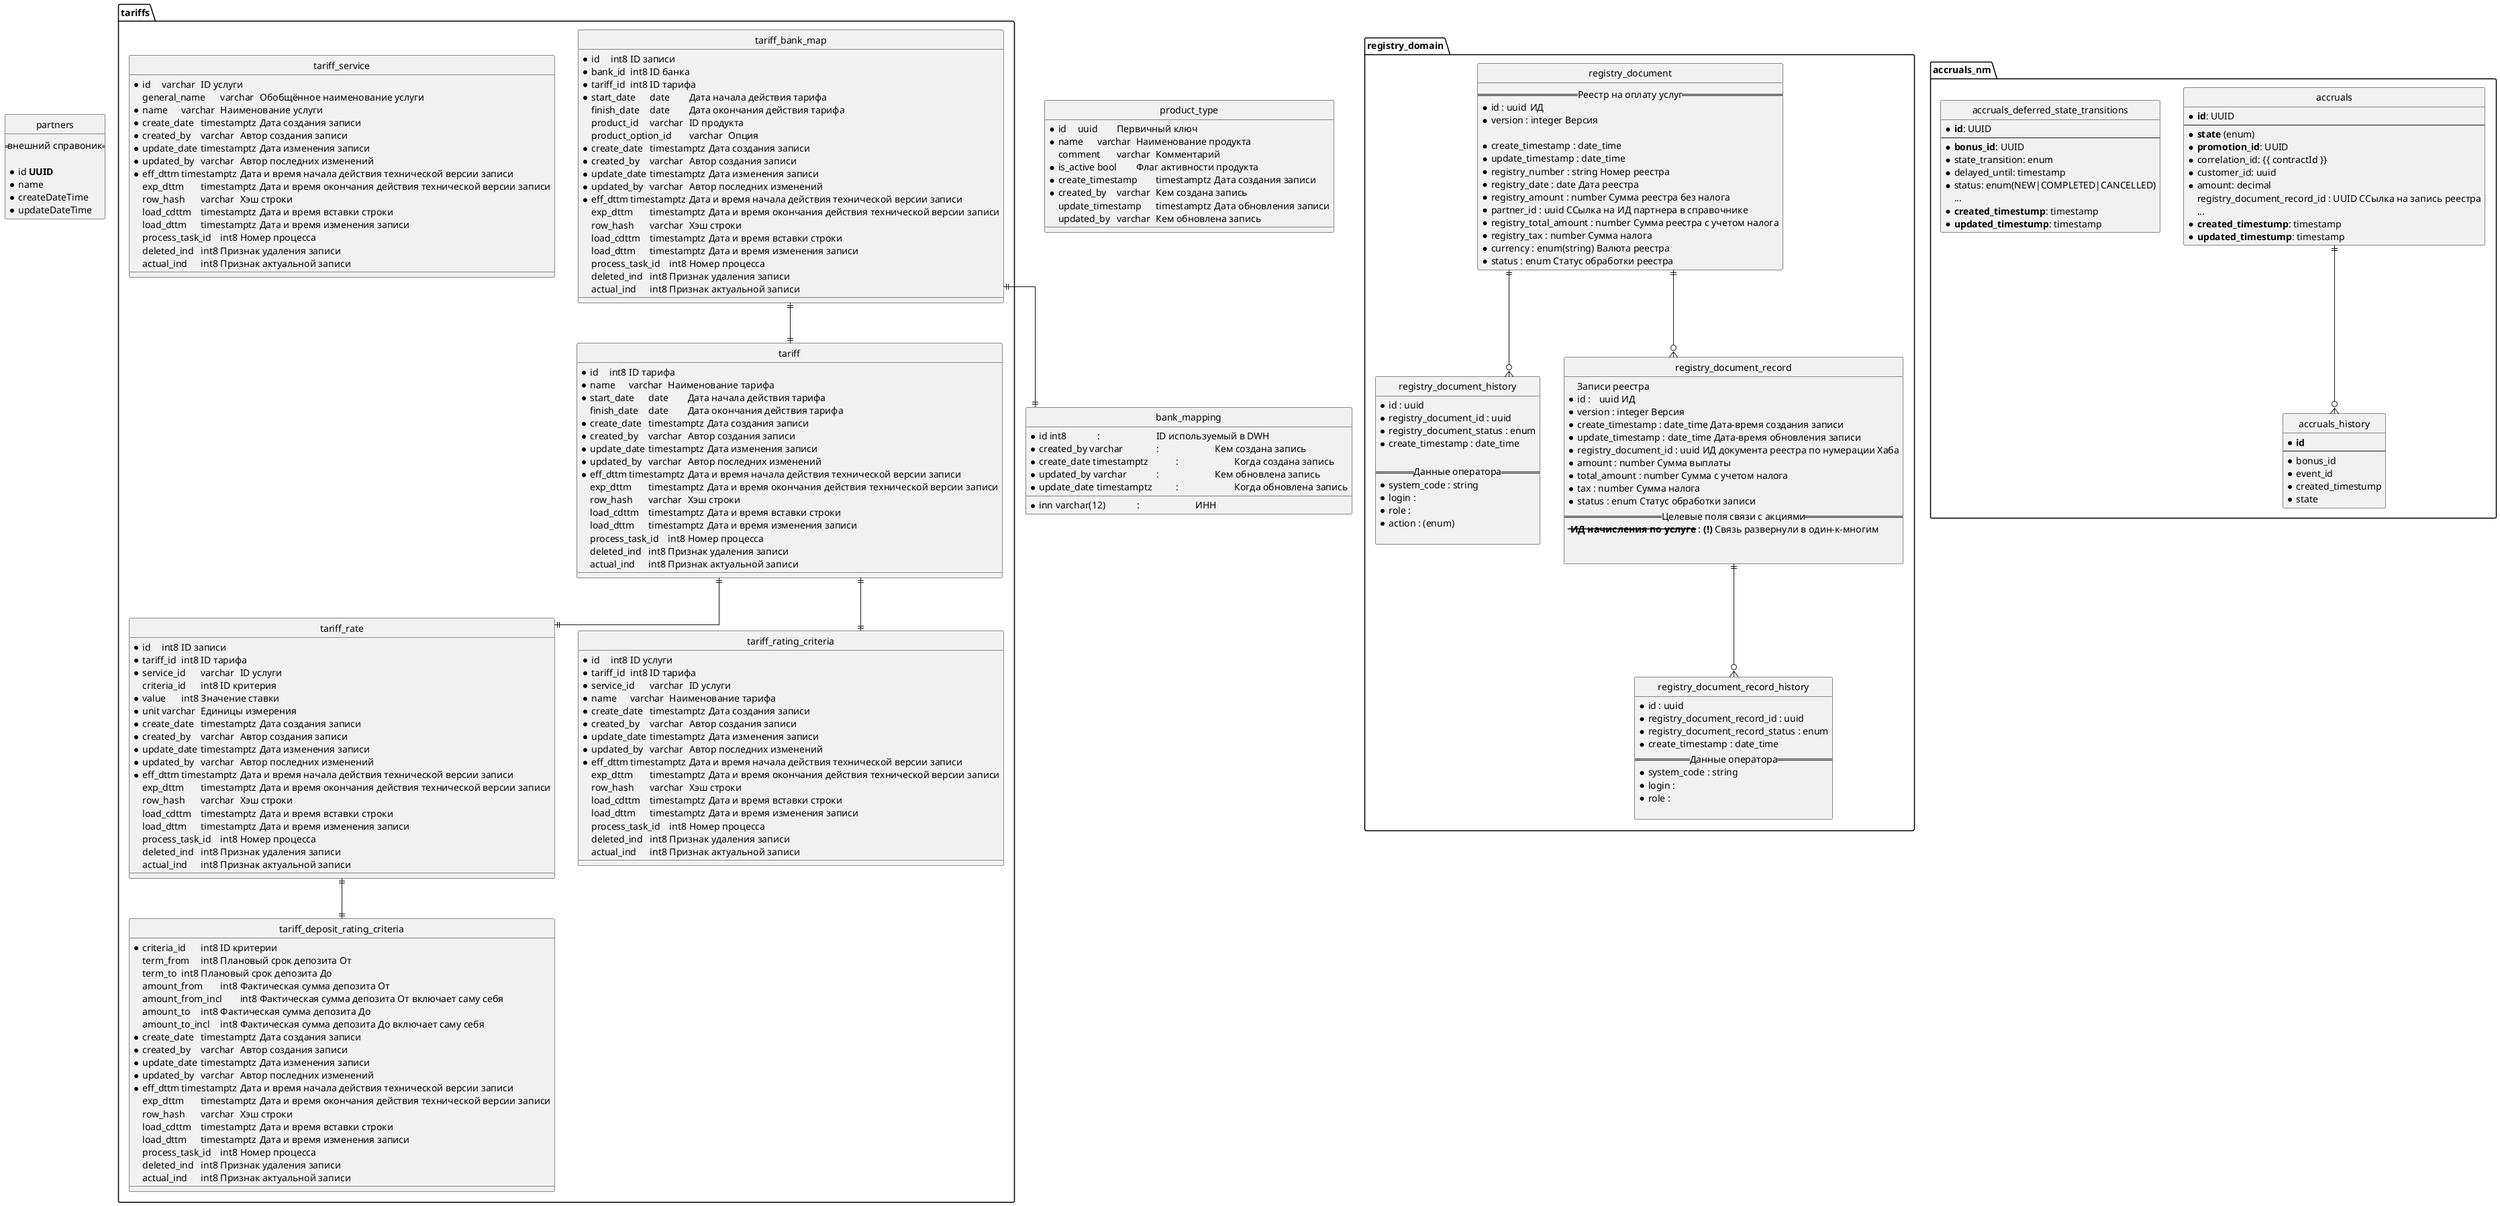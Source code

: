 


@startuml
hide circle
skinparam linetype ortho




namespace registry_domain {

entity registry_document{
== Реестр на оплату услуг ==
* id : uuid	ИД
* version : integer Версия

* create_timestamp : date_time
* update_timestamp : date_time
* registry_number : string Номер реестра
* registry_date : date Дата реестра
* registry_amount : number Сумма реестра без налога
* partner_id : uuid ССылка на ИД партнера в справочнике
* registry_total_amount : number Сумма реестра с учетом налога
* registry_tax : number Сумма налога
* currency : enum(string) Валюта реестра
* status : enum Статус обработки реестра
}

entity registry_document_history{
* id : uuid
* registry_document_id : uuid
* registry_document_status : enum
* create_timestamp : date_time

== Данные оператора ==
* system_code : string
* login :
* role :
* action : (enum)

}


entity registry_document_record{
Записи реестра
* id :	 uuid ИД
* version : integer Версия
* create_timestamp : date_time Дата-время создания записи
* update_timestamp : date_time Дата-время обновления записи
* registry_document_id : uuid ИД документа реестра по нумерации Хаба
* amount : number Сумма выплаты
* total_amount : number Сумма с учетом налога
* tax : number Сумма налога
* status : enum Статус обработки записи
== Целевые поля связи с акциями ==
 -- **ИД начисления по услуге**-- : **(!)** Связь развернули в один-к-многим


}



entity registry_document_record_history{
* id : uuid
* registry_document_record_id : uuid
* registry_document_record_status : enum
* create_timestamp : date_time
== Данные оператора ==
* system_code : string
* login :
* role :

}

}



namespace accruals_nm {


entity accruals {
  * **id**: UUID
  --
  * **state** (enum)
  * **promotion_id**: UUID
  * correlation_id: {{ contractId }}
  * customer_id: uuid
  * amount: decimal
    registry_document_record_id : UUID ССылка на запись реестра
  ...
  * **created_timestump**: timestamp
  * **updated_timestump**: timestamp
}
entity accruals_history {
    * **id**
    --
    * bonus_id
    * event_id
    * created_timestump
    * state
}
entity accruals_deferred_state_transitions {
  * **id**: UUID
  --
  * **bonus_id**: UUID
  * state_transition: enum
  * delayed_until: timestamp
  * status: enum(NEW|COMPLETED|CANCELLED)
  ...
  * **created_timestump**: timestamp
  * **updated_timestump**: timestamp
}
}








entity partners {
== внешний справоник ==

* id **UUID**
* name
* createDateTime
* updateDateTime
}

entity bank_mapping {

* 	id int8		:			ID используемый в DWH
* 	inn varchar(12)		:			ИНН
* 	created_by varchar		:			Кем создана запись
* 	create_date timestamptz		:			Когда создана запись
* 	updated_by varchar		:			Кем обновлена запись
* 	update_date timestamptz		:			Когда обновлена запись


}


entity product_type  {
* 	id	uuid	Первичный ключ
* 	name	varchar	Наименование продукта
	comment	varchar	Комментарий
* 	is_active	bool	Флаг активности продукта
* 	create_timestamp	timestamptz	Дата создания записи
* 	created_by	varchar	Кем создана запись
	update_timestamp	timestamptz	Дата обновления записи
	updated_by	varchar	Кем обновлена запись

}

namespace tariffs {

entity tariff {
* 	id	int8	ID тарифа
* 	name	varchar	Наименование тарифа
* 	start_date	date	Дата начала действия тарифа
	finish_date	date	Дата окончания действия тарифа
* 	create_date	timestamptz	Дата создания записи
* 	created_by	varchar	Автор создания записи
* 	update_date	timestamptz	Дата изменения записи
* 	updated_by	varchar	Автор последних изменений
* 	eff_dttm	timestamptz	Дата и время начала действия технической версии записи
	exp_dttm	timestamptz	Дата и время окончания действия технической версии записи
	row_hash	varchar	Хэш строки
	load_cdttm	timestamptz	Дата и время вставки строки
	load_dttm	timestamptz	Дата и время изменения записи
	process_task_id	int8	Номер процесса
	deleted_ind	int8	Признак удаления записи
	actual_ind	int8	Признак актуальной записи
}

entity tariff_bank_map{
* 	id	int8	ID записи
* 	bank_id	int8	ID банка
* 	tariff_id	int8	ID тарифа
* 	start_date	date	Дата начала действия тарифа
	finish_date	date	Дата окончания действия тарифа
	product_id	varchar	ID продукта
	product_option_id	varchar	Опция
* 	create_date	timestamptz	Дата создания записи
* 	created_by	varchar	Автор создания записи
* 	update_date	timestamptz	Дата изменения записи
* 	updated_by	varchar	Автор последних изменений
* 	eff_dttm	timestamptz	Дата и время начала действия технической версии записи
	exp_dttm	timestamptz	Дата и время окончания действия технической версии записи
	row_hash	varchar	Хэш строки
	load_cdttm	timestamptz	Дата и время вставки строки
	load_dttm	timestamptz	Дата и время изменения записи
	process_task_id	int8	Номер процесса
	deleted_ind	int8	Признак удаления записи
	actual_ind	int8	Признак актуальной записи

}

entity tariff_deposit_rating_criteria{
* 	criteria_id	int8	ID критерии
	term_from	int8	Плановый срок депозита От
	term_to	int8	Плановый срок депозита До
	amount_from	int8	Фактическая сумма депозита От
	amount_from_incl	int8	Фактическая сумма депозита От включает саму себя
	amount_to	int8	Фактическая сумма депозита До
	amount_to_incl	int8	Фактическая сумма депозита До включает саму себя
* 	create_date	timestamptz	Дата создания записи
* 	created_by	varchar	Автор создания записи
* 	update_date	timestamptz	Дата изменения записи
* 	updated_by	varchar	Автор последних изменений
* 	eff_dttm	timestamptz	Дата и время начала действия технической версии записи
	exp_dttm	timestamptz	Дата и время окончания действия технической версии записи
	row_hash	varchar	Хэш строки
	load_cdttm	timestamptz	Дата и время вставки строки
	load_dttm	timestamptz	Дата и время изменения записи
	process_task_id	int8	Номер процесса
	deleted_ind	int8	Признак удаления записи
	actual_ind	int8	Признак актуальной записи

}

entity tariff_rate{
* 	id	int8	ID записи
* 	tariff_id	int8	ID тарифа
* 	service_id	varchar	ID услуги
	criteria_id	int8	ID критерия
* 	value	int8	Значение ставки
* 	unit	varchar	Единицы измерения
* 	create_date	timestamptz	Дата создания записи
* 	created_by	varchar	Автор создания записи
* 	update_date	timestamptz	Дата изменения записи
* 	updated_by	varchar	Автор последних изменений
* 	eff_dttm	timestamptz	Дата и время начала действия технической версии записи
	exp_dttm	timestamptz	Дата и время окончания действия технической версии записи
	row_hash	varchar	Хэш строки
	load_cdttm	timestamptz	Дата и время вставки строки
	load_dttm	timestamptz	Дата и время изменения записи
	process_task_id	int8	Номер процесса
	deleted_ind	int8	Признак удаления записи
	actual_ind	int8	Признак актуальной записи

}
entity tariff_rating_criteria{
* 	id	int8	ID услуги
* 	tariff_id	int8	ID тарифа
* 	service_id	varchar	ID услуги
* 	name	varchar	Наименование тарифа
* 	create_date	timestamptz	Дата создания записи
* 	created_by	varchar	Автор создания записи
* 	update_date	timestamptz	Дата изменения записи
* 	updated_by	varchar	Автор последних изменений
* 	eff_dttm	timestamptz	Дата и время начала действия технической версии записи
	exp_dttm	timestamptz	Дата и время окончания действия технической версии записи
	row_hash	varchar	Хэш строки
	load_cdttm	timestamptz	Дата и время вставки строки
	load_dttm	timestamptz	Дата и время изменения записи
	process_task_id	int8	Номер процесса
	deleted_ind	int8	Признак удаления записи
	actual_ind	int8	Признак актуальной записи

}
entity tariff_service{
*	id	varchar	ID услуги
	general_name	varchar	Обобщённое наименование услуги
*	name	varchar	Наименование услуги
*	create_date	timestamptz	Дата создания записи
*	created_by	varchar	Автор создания записи
*	update_date	timestamptz	Дата изменения записи
*	updated_by	varchar	Автор последних изменений
*	eff_dttm	timestamptz	Дата и время начала действия технической версии записи
	exp_dttm	timestamptz	Дата и время окончания действия технической версии записи
	row_hash	varchar	Хэш строки
	load_cdttm	timestamptz	Дата и время вставки строки
	load_dttm	timestamptz	Дата и время изменения записи
	process_task_id	int8	Номер процесса
	deleted_ind	int8	Признак удаления записи
	actual_ind	int8	Признак актуальной записи

}
}

tariff_bank_map ||--|| bank_mapping
tariff_bank_map ||--|| tariff
tariff ||--|| tariff_rating_criteria
tariff ||--|| tariff_rate
tariff_rate ||--|| tariff_deposit_rating_criteria

registry_document ||--o{ registry_document_history
registry_document ||--o{ registry_document_record
registry_document_record ||--o{ registry_document_record_history

accruals ||--o{ accruals_history

@enduml